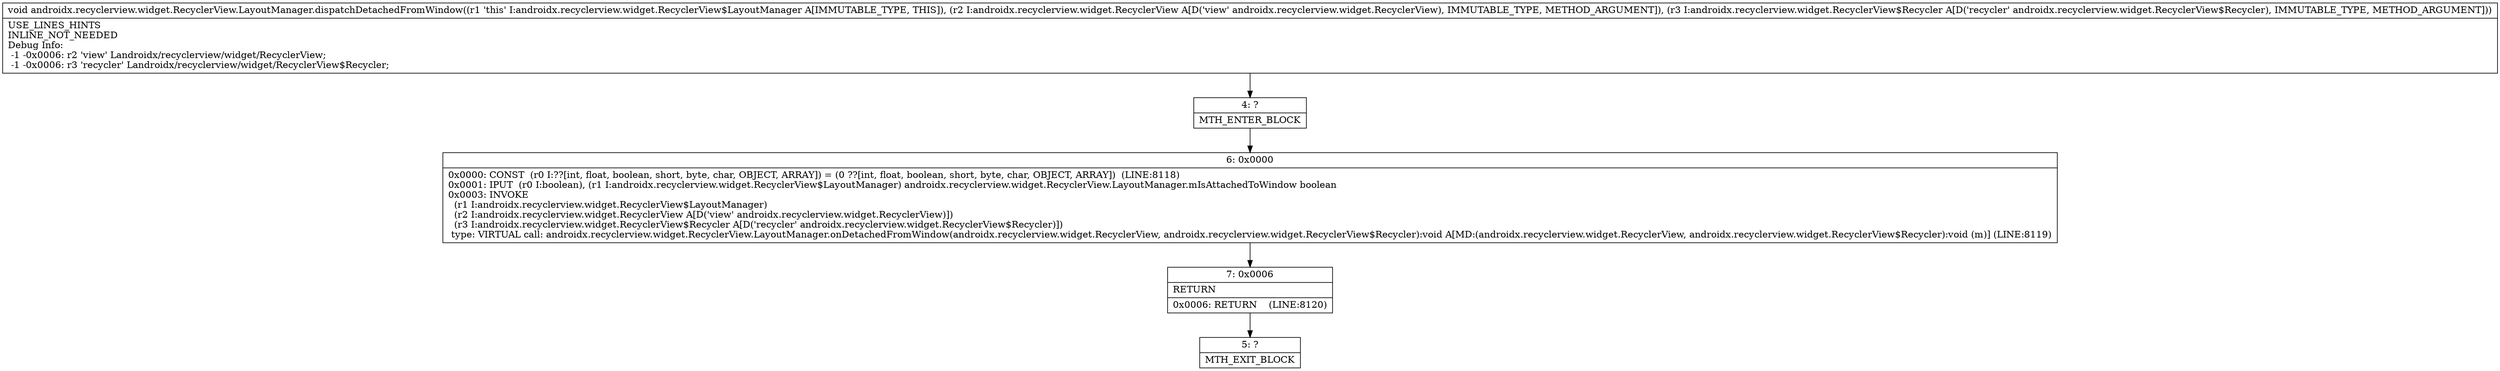 digraph "CFG forandroidx.recyclerview.widget.RecyclerView.LayoutManager.dispatchDetachedFromWindow(Landroidx\/recyclerview\/widget\/RecyclerView;Landroidx\/recyclerview\/widget\/RecyclerView$Recycler;)V" {
Node_4 [shape=record,label="{4\:\ ?|MTH_ENTER_BLOCK\l}"];
Node_6 [shape=record,label="{6\:\ 0x0000|0x0000: CONST  (r0 I:??[int, float, boolean, short, byte, char, OBJECT, ARRAY]) = (0 ??[int, float, boolean, short, byte, char, OBJECT, ARRAY])  (LINE:8118)\l0x0001: IPUT  (r0 I:boolean), (r1 I:androidx.recyclerview.widget.RecyclerView$LayoutManager) androidx.recyclerview.widget.RecyclerView.LayoutManager.mIsAttachedToWindow boolean \l0x0003: INVOKE  \l  (r1 I:androidx.recyclerview.widget.RecyclerView$LayoutManager)\l  (r2 I:androidx.recyclerview.widget.RecyclerView A[D('view' androidx.recyclerview.widget.RecyclerView)])\l  (r3 I:androidx.recyclerview.widget.RecyclerView$Recycler A[D('recycler' androidx.recyclerview.widget.RecyclerView$Recycler)])\l type: VIRTUAL call: androidx.recyclerview.widget.RecyclerView.LayoutManager.onDetachedFromWindow(androidx.recyclerview.widget.RecyclerView, androidx.recyclerview.widget.RecyclerView$Recycler):void A[MD:(androidx.recyclerview.widget.RecyclerView, androidx.recyclerview.widget.RecyclerView$Recycler):void (m)] (LINE:8119)\l}"];
Node_7 [shape=record,label="{7\:\ 0x0006|RETURN\l|0x0006: RETURN    (LINE:8120)\l}"];
Node_5 [shape=record,label="{5\:\ ?|MTH_EXIT_BLOCK\l}"];
MethodNode[shape=record,label="{void androidx.recyclerview.widget.RecyclerView.LayoutManager.dispatchDetachedFromWindow((r1 'this' I:androidx.recyclerview.widget.RecyclerView$LayoutManager A[IMMUTABLE_TYPE, THIS]), (r2 I:androidx.recyclerview.widget.RecyclerView A[D('view' androidx.recyclerview.widget.RecyclerView), IMMUTABLE_TYPE, METHOD_ARGUMENT]), (r3 I:androidx.recyclerview.widget.RecyclerView$Recycler A[D('recycler' androidx.recyclerview.widget.RecyclerView$Recycler), IMMUTABLE_TYPE, METHOD_ARGUMENT]))  | USE_LINES_HINTS\lINLINE_NOT_NEEDED\lDebug Info:\l  \-1 \-0x0006: r2 'view' Landroidx\/recyclerview\/widget\/RecyclerView;\l  \-1 \-0x0006: r3 'recycler' Landroidx\/recyclerview\/widget\/RecyclerView$Recycler;\l}"];
MethodNode -> Node_4;Node_4 -> Node_6;
Node_6 -> Node_7;
Node_7 -> Node_5;
}


